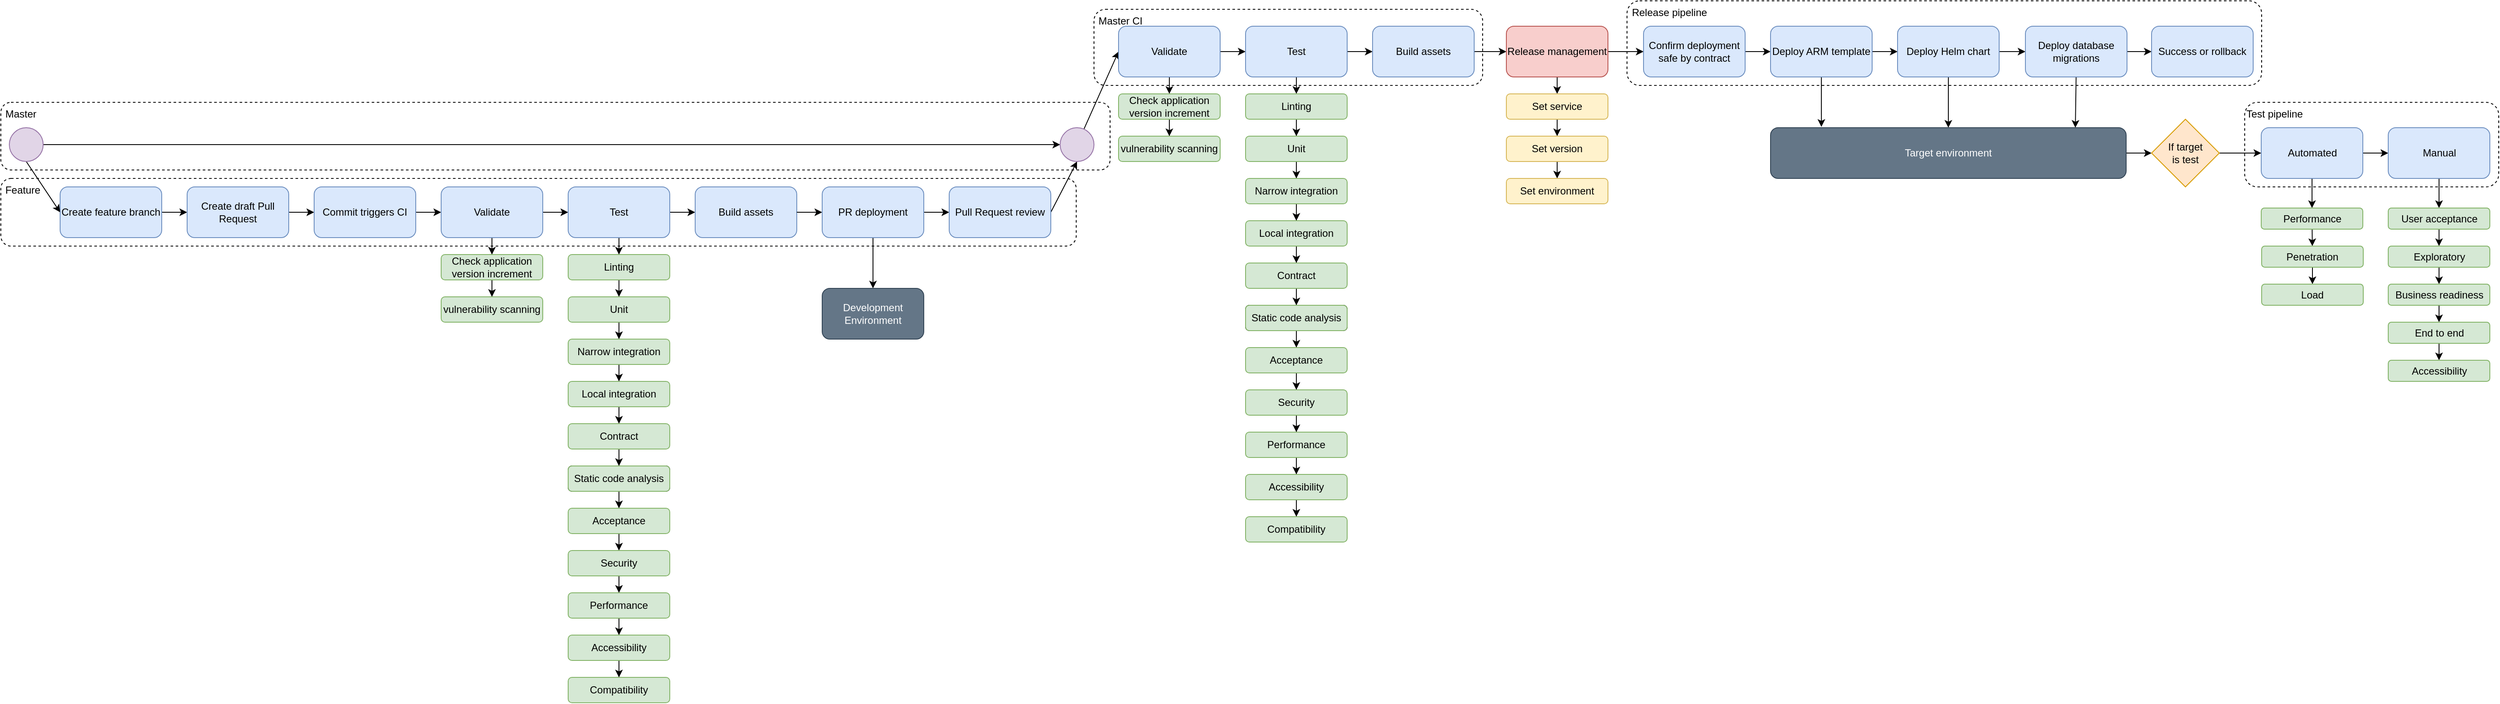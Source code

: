 <mxfile version="13.7.7" type="github">
  <diagram id="xP5_FbwwGda95Il9tesg" name="Page-1">
    <mxGraphModel dx="1422" dy="762" grid="1" gridSize="10" guides="1" tooltips="1" connect="1" arrows="1" fold="1" page="1" pageScale="1" pageWidth="827" pageHeight="1169" math="0" shadow="0">
      <root>
        <mxCell id="0" />
        <mxCell id="1" parent="0" />
        <mxCell id="5yF7ZVj6zS4VGzqPHd4T-112" value="&amp;nbsp;Release pipeline" style="rounded=1;whiteSpace=wrap;html=1;dashed=1;align=left;verticalAlign=top;" parent="1" vertex="1">
          <mxGeometry x="1930.5" y="10" width="749.5" height="100" as="geometry" />
        </mxCell>
        <mxCell id="5yF7ZVj6zS4VGzqPHd4T-63" value="&amp;nbsp;Master CI" style="rounded=1;whiteSpace=wrap;html=1;dashed=1;align=left;verticalAlign=top;" parent="1" vertex="1">
          <mxGeometry x="1301" y="20" width="459" height="90" as="geometry" />
        </mxCell>
        <mxCell id="5yF7ZVj6zS4VGzqPHd4T-53" value="&amp;nbsp;Feature" style="rounded=1;whiteSpace=wrap;html=1;horizontal=1;align=left;verticalAlign=top;dashed=1;" parent="1" vertex="1">
          <mxGeometry x="10" y="220" width="1270" height="80" as="geometry" />
        </mxCell>
        <mxCell id="5yF7ZVj6zS4VGzqPHd4T-52" value="&amp;nbsp;Master" style="rounded=1;whiteSpace=wrap;html=1;horizontal=1;align=left;verticalAlign=top;dashed=1;" parent="1" vertex="1">
          <mxGeometry x="10" y="130" width="1310" height="80" as="geometry" />
        </mxCell>
        <mxCell id="5yF7ZVj6zS4VGzqPHd4T-3" value="" style="edgeStyle=orthogonalEdgeStyle;rounded=0;orthogonalLoop=1;jettySize=auto;html=1;" parent="1" source="5yF7ZVj6zS4VGzqPHd4T-1" target="5yF7ZVj6zS4VGzqPHd4T-2" edge="1">
          <mxGeometry relative="1" as="geometry" />
        </mxCell>
        <mxCell id="5yF7ZVj6zS4VGzqPHd4T-1" value="Create feature branch" style="rounded=1;whiteSpace=wrap;html=1;fillColor=#dae8fc;strokeColor=#6c8ebf;" parent="1" vertex="1">
          <mxGeometry x="80" y="230" width="120" height="60" as="geometry" />
        </mxCell>
        <mxCell id="5yF7ZVj6zS4VGzqPHd4T-5" value="" style="edgeStyle=orthogonalEdgeStyle;rounded=0;orthogonalLoop=1;jettySize=auto;html=1;" parent="1" source="5yF7ZVj6zS4VGzqPHd4T-2" target="5yF7ZVj6zS4VGzqPHd4T-4" edge="1">
          <mxGeometry relative="1" as="geometry" />
        </mxCell>
        <mxCell id="5yF7ZVj6zS4VGzqPHd4T-2" value="Create draft Pull Request" style="rounded=1;whiteSpace=wrap;html=1;fillColor=#dae8fc;strokeColor=#6c8ebf;" parent="1" vertex="1">
          <mxGeometry x="230" y="230" width="120" height="60" as="geometry" />
        </mxCell>
        <mxCell id="5yF7ZVj6zS4VGzqPHd4T-7" value="" style="edgeStyle=orthogonalEdgeStyle;rounded=0;orthogonalLoop=1;jettySize=auto;html=1;" parent="1" source="5yF7ZVj6zS4VGzqPHd4T-4" target="5yF7ZVj6zS4VGzqPHd4T-6" edge="1">
          <mxGeometry relative="1" as="geometry" />
        </mxCell>
        <mxCell id="5yF7ZVj6zS4VGzqPHd4T-4" value="Commit triggers CI" style="rounded=1;whiteSpace=wrap;html=1;fillColor=#dae8fc;strokeColor=#6c8ebf;" parent="1" vertex="1">
          <mxGeometry x="380" y="230" width="120" height="60" as="geometry" />
        </mxCell>
        <mxCell id="5yF7ZVj6zS4VGzqPHd4T-9" value="" style="edgeStyle=orthogonalEdgeStyle;rounded=0;orthogonalLoop=1;jettySize=auto;html=1;" parent="1" source="5yF7ZVj6zS4VGzqPHd4T-6" target="5yF7ZVj6zS4VGzqPHd4T-8" edge="1">
          <mxGeometry relative="1" as="geometry" />
        </mxCell>
        <mxCell id="5yF7ZVj6zS4VGzqPHd4T-15" value="" style="edgeStyle=orthogonalEdgeStyle;rounded=0;orthogonalLoop=1;jettySize=auto;html=1;" parent="1" source="5yF7ZVj6zS4VGzqPHd4T-6" target="5yF7ZVj6zS4VGzqPHd4T-14" edge="1">
          <mxGeometry relative="1" as="geometry" />
        </mxCell>
        <mxCell id="5yF7ZVj6zS4VGzqPHd4T-6" value="Validate" style="rounded=1;whiteSpace=wrap;html=1;fillColor=#dae8fc;strokeColor=#6c8ebf;" parent="1" vertex="1">
          <mxGeometry x="530" y="230" width="120" height="60" as="geometry" />
        </mxCell>
        <mxCell id="5yF7ZVj6zS4VGzqPHd4T-11" value="" style="edgeStyle=orthogonalEdgeStyle;rounded=0;orthogonalLoop=1;jettySize=auto;html=1;" parent="1" source="5yF7ZVj6zS4VGzqPHd4T-8" target="5yF7ZVj6zS4VGzqPHd4T-10" edge="1">
          <mxGeometry relative="1" as="geometry" />
        </mxCell>
        <mxCell id="5yF7ZVj6zS4VGzqPHd4T-8" value="Check application version increment" style="rounded=1;whiteSpace=wrap;html=1;fillColor=#d5e8d4;strokeColor=#82b366;" parent="1" vertex="1">
          <mxGeometry x="530" y="310" width="120" height="30" as="geometry" />
        </mxCell>
        <mxCell id="5yF7ZVj6zS4VGzqPHd4T-10" value="vulnerability scanning" style="rounded=1;whiteSpace=wrap;html=1;fillColor=#d5e8d4;strokeColor=#82b366;" parent="1" vertex="1">
          <mxGeometry x="530" y="360" width="120" height="30" as="geometry" />
        </mxCell>
        <mxCell id="5yF7ZVj6zS4VGzqPHd4T-17" value="" style="edgeStyle=orthogonalEdgeStyle;rounded=0;orthogonalLoop=1;jettySize=auto;html=1;" parent="1" source="5yF7ZVj6zS4VGzqPHd4T-14" target="5yF7ZVj6zS4VGzqPHd4T-16" edge="1">
          <mxGeometry relative="1" as="geometry" />
        </mxCell>
        <mxCell id="5yF7ZVj6zS4VGzqPHd4T-39" value="" style="edgeStyle=orthogonalEdgeStyle;rounded=0;orthogonalLoop=1;jettySize=auto;html=1;" parent="1" source="5yF7ZVj6zS4VGzqPHd4T-14" target="5yF7ZVj6zS4VGzqPHd4T-38" edge="1">
          <mxGeometry relative="1" as="geometry" />
        </mxCell>
        <mxCell id="5yF7ZVj6zS4VGzqPHd4T-14" value="Test" style="rounded=1;whiteSpace=wrap;html=1;fillColor=#dae8fc;strokeColor=#6c8ebf;" parent="1" vertex="1">
          <mxGeometry x="680" y="230" width="120" height="60" as="geometry" />
        </mxCell>
        <mxCell id="5yF7ZVj6zS4VGzqPHd4T-19" value="" style="edgeStyle=orthogonalEdgeStyle;rounded=0;orthogonalLoop=1;jettySize=auto;html=1;" parent="1" source="5yF7ZVj6zS4VGzqPHd4T-16" target="5yF7ZVj6zS4VGzqPHd4T-18" edge="1">
          <mxGeometry relative="1" as="geometry" />
        </mxCell>
        <mxCell id="5yF7ZVj6zS4VGzqPHd4T-16" value="Linting" style="rounded=1;whiteSpace=wrap;html=1;fillColor=#d5e8d4;strokeColor=#82b366;" parent="1" vertex="1">
          <mxGeometry x="680" y="310" width="120" height="30" as="geometry" />
        </mxCell>
        <mxCell id="5yF7ZVj6zS4VGzqPHd4T-21" value="" style="edgeStyle=orthogonalEdgeStyle;rounded=0;orthogonalLoop=1;jettySize=auto;html=1;" parent="1" source="5yF7ZVj6zS4VGzqPHd4T-18" target="5yF7ZVj6zS4VGzqPHd4T-20" edge="1">
          <mxGeometry relative="1" as="geometry" />
        </mxCell>
        <mxCell id="5yF7ZVj6zS4VGzqPHd4T-18" value="Unit" style="rounded=1;whiteSpace=wrap;html=1;fillColor=#d5e8d4;strokeColor=#82b366;" parent="1" vertex="1">
          <mxGeometry x="680" y="360" width="120" height="30" as="geometry" />
        </mxCell>
        <mxCell id="5yF7ZVj6zS4VGzqPHd4T-23" value="" style="edgeStyle=orthogonalEdgeStyle;rounded=0;orthogonalLoop=1;jettySize=auto;html=1;" parent="1" source="5yF7ZVj6zS4VGzqPHd4T-20" target="5yF7ZVj6zS4VGzqPHd4T-22" edge="1">
          <mxGeometry relative="1" as="geometry" />
        </mxCell>
        <mxCell id="5yF7ZVj6zS4VGzqPHd4T-20" value="Narrow integration" style="rounded=1;whiteSpace=wrap;html=1;fillColor=#d5e8d4;strokeColor=#82b366;" parent="1" vertex="1">
          <mxGeometry x="680" y="410" width="120" height="30" as="geometry" />
        </mxCell>
        <mxCell id="5yF7ZVj6zS4VGzqPHd4T-25" value="" style="edgeStyle=orthogonalEdgeStyle;rounded=0;orthogonalLoop=1;jettySize=auto;html=1;" parent="1" source="5yF7ZVj6zS4VGzqPHd4T-22" target="5yF7ZVj6zS4VGzqPHd4T-24" edge="1">
          <mxGeometry relative="1" as="geometry" />
        </mxCell>
        <mxCell id="5yF7ZVj6zS4VGzqPHd4T-22" value="Local integration" style="rounded=1;whiteSpace=wrap;html=1;fillColor=#d5e8d4;strokeColor=#82b366;" parent="1" vertex="1">
          <mxGeometry x="680" y="460" width="120" height="30" as="geometry" />
        </mxCell>
        <mxCell id="5yF7ZVj6zS4VGzqPHd4T-27" value="" style="edgeStyle=orthogonalEdgeStyle;rounded=0;orthogonalLoop=1;jettySize=auto;html=1;" parent="1" source="5yF7ZVj6zS4VGzqPHd4T-24" target="5yF7ZVj6zS4VGzqPHd4T-26" edge="1">
          <mxGeometry relative="1" as="geometry" />
        </mxCell>
        <mxCell id="5yF7ZVj6zS4VGzqPHd4T-24" value="Contract" style="rounded=1;whiteSpace=wrap;html=1;fillColor=#d5e8d4;strokeColor=#82b366;" parent="1" vertex="1">
          <mxGeometry x="680" y="510" width="120" height="30" as="geometry" />
        </mxCell>
        <mxCell id="5yF7ZVj6zS4VGzqPHd4T-29" value="" style="edgeStyle=orthogonalEdgeStyle;rounded=0;orthogonalLoop=1;jettySize=auto;html=1;" parent="1" source="5yF7ZVj6zS4VGzqPHd4T-26" target="5yF7ZVj6zS4VGzqPHd4T-28" edge="1">
          <mxGeometry relative="1" as="geometry" />
        </mxCell>
        <mxCell id="5yF7ZVj6zS4VGzqPHd4T-26" value="Static code analysis" style="rounded=1;whiteSpace=wrap;html=1;" parent="1" vertex="1">
          <mxGeometry x="680" y="560" width="120" height="30" as="geometry" />
        </mxCell>
        <mxCell id="5yF7ZVj6zS4VGzqPHd4T-31" value="" style="edgeStyle=orthogonalEdgeStyle;rounded=0;orthogonalLoop=1;jettySize=auto;html=1;" parent="1" source="5yF7ZVj6zS4VGzqPHd4T-28" target="5yF7ZVj6zS4VGzqPHd4T-30" edge="1">
          <mxGeometry relative="1" as="geometry" />
        </mxCell>
        <mxCell id="5yF7ZVj6zS4VGzqPHd4T-28" value="Acceptance" style="rounded=1;whiteSpace=wrap;html=1;fillColor=#d5e8d4;strokeColor=#82b366;" parent="1" vertex="1">
          <mxGeometry x="680" y="610" width="120" height="30" as="geometry" />
        </mxCell>
        <mxCell id="5yF7ZVj6zS4VGzqPHd4T-33" value="" style="edgeStyle=orthogonalEdgeStyle;rounded=0;orthogonalLoop=1;jettySize=auto;html=1;" parent="1" source="5yF7ZVj6zS4VGzqPHd4T-30" target="5yF7ZVj6zS4VGzqPHd4T-32" edge="1">
          <mxGeometry relative="1" as="geometry" />
        </mxCell>
        <mxCell id="5yF7ZVj6zS4VGzqPHd4T-30" value="Security" style="rounded=1;whiteSpace=wrap;html=1;fillColor=#d5e8d4;strokeColor=#82b366;" parent="1" vertex="1">
          <mxGeometry x="680" y="660" width="120" height="30" as="geometry" />
        </mxCell>
        <mxCell id="5yF7ZVj6zS4VGzqPHd4T-35" value="" style="edgeStyle=orthogonalEdgeStyle;rounded=0;orthogonalLoop=1;jettySize=auto;html=1;" parent="1" source="5yF7ZVj6zS4VGzqPHd4T-32" target="5yF7ZVj6zS4VGzqPHd4T-34" edge="1">
          <mxGeometry relative="1" as="geometry" />
        </mxCell>
        <mxCell id="5yF7ZVj6zS4VGzqPHd4T-32" value="Performance" style="rounded=1;whiteSpace=wrap;html=1;fillColor=#d5e8d4;strokeColor=#82b366;" parent="1" vertex="1">
          <mxGeometry x="680" y="710" width="120" height="30" as="geometry" />
        </mxCell>
        <mxCell id="5yF7ZVj6zS4VGzqPHd4T-37" value="" style="edgeStyle=orthogonalEdgeStyle;rounded=0;orthogonalLoop=1;jettySize=auto;html=1;" parent="1" source="5yF7ZVj6zS4VGzqPHd4T-34" target="5yF7ZVj6zS4VGzqPHd4T-36" edge="1">
          <mxGeometry relative="1" as="geometry" />
        </mxCell>
        <mxCell id="5yF7ZVj6zS4VGzqPHd4T-34" value="Accessibility" style="rounded=1;whiteSpace=wrap;html=1;fillColor=#d5e8d4;strokeColor=#82b366;" parent="1" vertex="1">
          <mxGeometry x="680" y="760" width="120" height="30" as="geometry" />
        </mxCell>
        <mxCell id="5yF7ZVj6zS4VGzqPHd4T-36" value="Compatibility" style="rounded=1;whiteSpace=wrap;html=1;fillColor=#d5e8d4;strokeColor=#82b366;" parent="1" vertex="1">
          <mxGeometry x="680" y="810" width="120" height="30" as="geometry" />
        </mxCell>
        <mxCell id="5yF7ZVj6zS4VGzqPHd4T-38" value="Build assets" style="rounded=1;whiteSpace=wrap;html=1;fillColor=#dae8fc;strokeColor=#6c8ebf;" parent="1" vertex="1">
          <mxGeometry x="830" y="230" width="120" height="60" as="geometry" />
        </mxCell>
        <mxCell id="5yF7ZVj6zS4VGzqPHd4T-43" value="" style="edgeStyle=orthogonalEdgeStyle;rounded=0;orthogonalLoop=1;jettySize=auto;html=1;" parent="1" source="5yF7ZVj6zS4VGzqPHd4T-38" target="5yF7ZVj6zS4VGzqPHd4T-42" edge="1">
          <mxGeometry relative="1" as="geometry">
            <mxPoint x="1100" y="260" as="sourcePoint" />
          </mxGeometry>
        </mxCell>
        <mxCell id="5yF7ZVj6zS4VGzqPHd4T-45" value="" style="edgeStyle=orthogonalEdgeStyle;rounded=0;orthogonalLoop=1;jettySize=auto;html=1;" parent="1" source="5yF7ZVj6zS4VGzqPHd4T-42" target="5yF7ZVj6zS4VGzqPHd4T-44" edge="1">
          <mxGeometry relative="1" as="geometry" />
        </mxCell>
        <mxCell id="5yF7ZVj6zS4VGzqPHd4T-92" value="" style="edgeStyle=none;rounded=0;orthogonalLoop=1;jettySize=auto;html=1;" parent="1" source="5yF7ZVj6zS4VGzqPHd4T-42" target="5yF7ZVj6zS4VGzqPHd4T-91" edge="1">
          <mxGeometry relative="1" as="geometry" />
        </mxCell>
        <mxCell id="5yF7ZVj6zS4VGzqPHd4T-42" value="PR deployment" style="rounded=1;whiteSpace=wrap;html=1;fillColor=#dae8fc;strokeColor=#6c8ebf;" parent="1" vertex="1">
          <mxGeometry x="980" y="230" width="120" height="60" as="geometry" />
        </mxCell>
        <mxCell id="5yF7ZVj6zS4VGzqPHd4T-51" style="edgeStyle=none;rounded=0;orthogonalLoop=1;jettySize=auto;html=1;entryX=0.5;entryY=1;entryDx=0;entryDy=0;exitX=1;exitY=0.5;exitDx=0;exitDy=0;" parent="1" source="5yF7ZVj6zS4VGzqPHd4T-44" target="5yF7ZVj6zS4VGzqPHd4T-48" edge="1">
          <mxGeometry relative="1" as="geometry" />
        </mxCell>
        <mxCell id="5yF7ZVj6zS4VGzqPHd4T-44" value="Pull Request review" style="rounded=1;whiteSpace=wrap;html=1;fillColor=#dae8fc;strokeColor=#6c8ebf;" parent="1" vertex="1">
          <mxGeometry x="1130" y="230" width="120" height="60" as="geometry" />
        </mxCell>
        <mxCell id="5yF7ZVj6zS4VGzqPHd4T-49" style="edgeStyle=orthogonalEdgeStyle;rounded=0;orthogonalLoop=1;jettySize=auto;html=1;entryX=0;entryY=0.5;entryDx=0;entryDy=0;" parent="1" source="5yF7ZVj6zS4VGzqPHd4T-47" target="5yF7ZVj6zS4VGzqPHd4T-48" edge="1">
          <mxGeometry relative="1" as="geometry" />
        </mxCell>
        <mxCell id="5yF7ZVj6zS4VGzqPHd4T-50" style="rounded=0;orthogonalLoop=1;jettySize=auto;html=1;entryX=0;entryY=0.5;entryDx=0;entryDy=0;exitX=0.5;exitY=1;exitDx=0;exitDy=0;" parent="1" source="5yF7ZVj6zS4VGzqPHd4T-47" target="5yF7ZVj6zS4VGzqPHd4T-1" edge="1">
          <mxGeometry relative="1" as="geometry" />
        </mxCell>
        <mxCell id="5yF7ZVj6zS4VGzqPHd4T-47" value="" style="ellipse;whiteSpace=wrap;html=1;aspect=fixed;fillColor=#e1d5e7;strokeColor=#9673a6;" parent="1" vertex="1">
          <mxGeometry x="20" y="160" width="40" height="40" as="geometry" />
        </mxCell>
        <mxCell id="5yF7ZVj6zS4VGzqPHd4T-62" style="edgeStyle=none;rounded=0;orthogonalLoop=1;jettySize=auto;html=1;entryX=0;entryY=0.5;entryDx=0;entryDy=0;" parent="1" source="5yF7ZVj6zS4VGzqPHd4T-48" target="5yF7ZVj6zS4VGzqPHd4T-55" edge="1">
          <mxGeometry relative="1" as="geometry" />
        </mxCell>
        <mxCell id="5yF7ZVj6zS4VGzqPHd4T-48" value="" style="ellipse;whiteSpace=wrap;html=1;aspect=fixed;fillColor=#e1d5e7;strokeColor=#9673a6;" parent="1" vertex="1">
          <mxGeometry x="1261" y="160" width="40" height="40" as="geometry" />
        </mxCell>
        <mxCell id="5yF7ZVj6zS4VGzqPHd4T-54" value="Static code analysis" style="rounded=1;whiteSpace=wrap;html=1;fillColor=#d5e8d4;strokeColor=#82b366;" parent="1" vertex="1">
          <mxGeometry x="680" y="560" width="120" height="30" as="geometry" />
        </mxCell>
        <mxCell id="5yF7ZVj6zS4VGzqPHd4T-59" value="" style="edgeStyle=none;rounded=0;orthogonalLoop=1;jettySize=auto;html=1;" parent="1" source="5yF7ZVj6zS4VGzqPHd4T-55" target="5yF7ZVj6zS4VGzqPHd4T-56" edge="1">
          <mxGeometry relative="1" as="geometry" />
        </mxCell>
        <mxCell id="5yF7ZVj6zS4VGzqPHd4T-90" value="" style="edgeStyle=none;rounded=0;orthogonalLoop=1;jettySize=auto;html=1;entryX=0.5;entryY=0;entryDx=0;entryDy=0;" parent="1" source="5yF7ZVj6zS4VGzqPHd4T-55" target="5yF7ZVj6zS4VGzqPHd4T-65" edge="1">
          <mxGeometry relative="1" as="geometry" />
        </mxCell>
        <mxCell id="5yF7ZVj6zS4VGzqPHd4T-55" value="Validate" style="rounded=1;whiteSpace=wrap;html=1;fillColor=#dae8fc;strokeColor=#6c8ebf;" parent="1" vertex="1">
          <mxGeometry x="1330" y="40" width="120" height="60" as="geometry" />
        </mxCell>
        <mxCell id="5yF7ZVj6zS4VGzqPHd4T-60" value="" style="edgeStyle=none;rounded=0;orthogonalLoop=1;jettySize=auto;html=1;" parent="1" source="5yF7ZVj6zS4VGzqPHd4T-56" target="5yF7ZVj6zS4VGzqPHd4T-57" edge="1">
          <mxGeometry relative="1" as="geometry" />
        </mxCell>
        <mxCell id="5yF7ZVj6zS4VGzqPHd4T-89" value="" style="edgeStyle=none;rounded=0;orthogonalLoop=1;jettySize=auto;html=1;entryX=0.5;entryY=0;entryDx=0;entryDy=0;" parent="1" source="5yF7ZVj6zS4VGzqPHd4T-56" target="5yF7ZVj6zS4VGzqPHd4T-68" edge="1">
          <mxGeometry relative="1" as="geometry" />
        </mxCell>
        <mxCell id="5yF7ZVj6zS4VGzqPHd4T-56" value="Test" style="rounded=1;whiteSpace=wrap;html=1;fillColor=#dae8fc;strokeColor=#6c8ebf;" parent="1" vertex="1">
          <mxGeometry x="1480" y="40" width="120" height="60" as="geometry" />
        </mxCell>
        <mxCell id="5yF7ZVj6zS4VGzqPHd4T-95" value="" style="edgeStyle=none;rounded=0;orthogonalLoop=1;jettySize=auto;html=1;" parent="1" source="5yF7ZVj6zS4VGzqPHd4T-57" target="5yF7ZVj6zS4VGzqPHd4T-94" edge="1">
          <mxGeometry relative="1" as="geometry" />
        </mxCell>
        <mxCell id="5yF7ZVj6zS4VGzqPHd4T-57" value="Build assets" style="rounded=1;whiteSpace=wrap;html=1;fillColor=#dae8fc;strokeColor=#6c8ebf;" parent="1" vertex="1">
          <mxGeometry x="1630" y="40" width="120" height="60" as="geometry" />
        </mxCell>
        <mxCell id="5yF7ZVj6zS4VGzqPHd4T-64" value="" style="edgeStyle=orthogonalEdgeStyle;rounded=0;orthogonalLoop=1;jettySize=auto;html=1;" parent="1" source="5yF7ZVj6zS4VGzqPHd4T-65" target="5yF7ZVj6zS4VGzqPHd4T-66" edge="1">
          <mxGeometry relative="1" as="geometry" />
        </mxCell>
        <mxCell id="5yF7ZVj6zS4VGzqPHd4T-65" value="Check application version increment" style="rounded=1;whiteSpace=wrap;html=1;fillColor=#d5e8d4;strokeColor=#82b366;" parent="1" vertex="1">
          <mxGeometry x="1330" y="120" width="120" height="30" as="geometry" />
        </mxCell>
        <mxCell id="5yF7ZVj6zS4VGzqPHd4T-66" value="vulnerability scanning" style="rounded=1;whiteSpace=wrap;html=1;fillColor=#d5e8d4;strokeColor=#82b366;" parent="1" vertex="1">
          <mxGeometry x="1330" y="170" width="120" height="30" as="geometry" />
        </mxCell>
        <mxCell id="5yF7ZVj6zS4VGzqPHd4T-67" value="" style="edgeStyle=orthogonalEdgeStyle;rounded=0;orthogonalLoop=1;jettySize=auto;html=1;" parent="1" source="5yF7ZVj6zS4VGzqPHd4T-68" target="5yF7ZVj6zS4VGzqPHd4T-70" edge="1">
          <mxGeometry relative="1" as="geometry" />
        </mxCell>
        <mxCell id="5yF7ZVj6zS4VGzqPHd4T-68" value="Linting" style="rounded=1;whiteSpace=wrap;html=1;fillColor=#d5e8d4;strokeColor=#82b366;" parent="1" vertex="1">
          <mxGeometry x="1480" y="120" width="120" height="30" as="geometry" />
        </mxCell>
        <mxCell id="5yF7ZVj6zS4VGzqPHd4T-69" value="" style="edgeStyle=orthogonalEdgeStyle;rounded=0;orthogonalLoop=1;jettySize=auto;html=1;" parent="1" source="5yF7ZVj6zS4VGzqPHd4T-70" target="5yF7ZVj6zS4VGzqPHd4T-72" edge="1">
          <mxGeometry relative="1" as="geometry" />
        </mxCell>
        <mxCell id="5yF7ZVj6zS4VGzqPHd4T-70" value="Unit" style="rounded=1;whiteSpace=wrap;html=1;fillColor=#d5e8d4;strokeColor=#82b366;" parent="1" vertex="1">
          <mxGeometry x="1480" y="170" width="120" height="30" as="geometry" />
        </mxCell>
        <mxCell id="5yF7ZVj6zS4VGzqPHd4T-71" value="" style="edgeStyle=orthogonalEdgeStyle;rounded=0;orthogonalLoop=1;jettySize=auto;html=1;" parent="1" source="5yF7ZVj6zS4VGzqPHd4T-72" target="5yF7ZVj6zS4VGzqPHd4T-74" edge="1">
          <mxGeometry relative="1" as="geometry" />
        </mxCell>
        <mxCell id="5yF7ZVj6zS4VGzqPHd4T-72" value="Narrow integration" style="rounded=1;whiteSpace=wrap;html=1;fillColor=#d5e8d4;strokeColor=#82b366;" parent="1" vertex="1">
          <mxGeometry x="1480" y="220" width="120" height="30" as="geometry" />
        </mxCell>
        <mxCell id="5yF7ZVj6zS4VGzqPHd4T-73" value="" style="edgeStyle=orthogonalEdgeStyle;rounded=0;orthogonalLoop=1;jettySize=auto;html=1;" parent="1" source="5yF7ZVj6zS4VGzqPHd4T-74" target="5yF7ZVj6zS4VGzqPHd4T-76" edge="1">
          <mxGeometry relative="1" as="geometry" />
        </mxCell>
        <mxCell id="5yF7ZVj6zS4VGzqPHd4T-74" value="Local integration" style="rounded=1;whiteSpace=wrap;html=1;fillColor=#d5e8d4;strokeColor=#82b366;" parent="1" vertex="1">
          <mxGeometry x="1480" y="270" width="120" height="30" as="geometry" />
        </mxCell>
        <mxCell id="5yF7ZVj6zS4VGzqPHd4T-75" value="" style="edgeStyle=orthogonalEdgeStyle;rounded=0;orthogonalLoop=1;jettySize=auto;html=1;" parent="1" source="5yF7ZVj6zS4VGzqPHd4T-76" target="5yF7ZVj6zS4VGzqPHd4T-78" edge="1">
          <mxGeometry relative="1" as="geometry" />
        </mxCell>
        <mxCell id="5yF7ZVj6zS4VGzqPHd4T-76" value="Contract" style="rounded=1;whiteSpace=wrap;html=1;fillColor=#d5e8d4;strokeColor=#82b366;" parent="1" vertex="1">
          <mxGeometry x="1480" y="320" width="120" height="30" as="geometry" />
        </mxCell>
        <mxCell id="5yF7ZVj6zS4VGzqPHd4T-77" value="" style="edgeStyle=orthogonalEdgeStyle;rounded=0;orthogonalLoop=1;jettySize=auto;html=1;" parent="1" source="5yF7ZVj6zS4VGzqPHd4T-78" target="5yF7ZVj6zS4VGzqPHd4T-80" edge="1">
          <mxGeometry relative="1" as="geometry" />
        </mxCell>
        <mxCell id="5yF7ZVj6zS4VGzqPHd4T-78" value="Static code analysis" style="rounded=1;whiteSpace=wrap;html=1;" parent="1" vertex="1">
          <mxGeometry x="1480" y="370" width="120" height="30" as="geometry" />
        </mxCell>
        <mxCell id="5yF7ZVj6zS4VGzqPHd4T-79" value="" style="edgeStyle=orthogonalEdgeStyle;rounded=0;orthogonalLoop=1;jettySize=auto;html=1;" parent="1" source="5yF7ZVj6zS4VGzqPHd4T-80" target="5yF7ZVj6zS4VGzqPHd4T-82" edge="1">
          <mxGeometry relative="1" as="geometry" />
        </mxCell>
        <mxCell id="5yF7ZVj6zS4VGzqPHd4T-80" value="Acceptance" style="rounded=1;whiteSpace=wrap;html=1;fillColor=#d5e8d4;strokeColor=#82b366;" parent="1" vertex="1">
          <mxGeometry x="1480" y="420" width="120" height="30" as="geometry" />
        </mxCell>
        <mxCell id="5yF7ZVj6zS4VGzqPHd4T-81" value="" style="edgeStyle=orthogonalEdgeStyle;rounded=0;orthogonalLoop=1;jettySize=auto;html=1;" parent="1" source="5yF7ZVj6zS4VGzqPHd4T-82" target="5yF7ZVj6zS4VGzqPHd4T-84" edge="1">
          <mxGeometry relative="1" as="geometry" />
        </mxCell>
        <mxCell id="5yF7ZVj6zS4VGzqPHd4T-82" value="Security" style="rounded=1;whiteSpace=wrap;html=1;fillColor=#d5e8d4;strokeColor=#82b366;" parent="1" vertex="1">
          <mxGeometry x="1480" y="470" width="120" height="30" as="geometry" />
        </mxCell>
        <mxCell id="5yF7ZVj6zS4VGzqPHd4T-83" value="" style="edgeStyle=orthogonalEdgeStyle;rounded=0;orthogonalLoop=1;jettySize=auto;html=1;" parent="1" source="5yF7ZVj6zS4VGzqPHd4T-84" target="5yF7ZVj6zS4VGzqPHd4T-86" edge="1">
          <mxGeometry relative="1" as="geometry" />
        </mxCell>
        <mxCell id="5yF7ZVj6zS4VGzqPHd4T-84" value="Performance" style="rounded=1;whiteSpace=wrap;html=1;fillColor=#d5e8d4;strokeColor=#82b366;" parent="1" vertex="1">
          <mxGeometry x="1480" y="520" width="120" height="30" as="geometry" />
        </mxCell>
        <mxCell id="5yF7ZVj6zS4VGzqPHd4T-85" value="" style="edgeStyle=orthogonalEdgeStyle;rounded=0;orthogonalLoop=1;jettySize=auto;html=1;" parent="1" source="5yF7ZVj6zS4VGzqPHd4T-86" target="5yF7ZVj6zS4VGzqPHd4T-87" edge="1">
          <mxGeometry relative="1" as="geometry" />
        </mxCell>
        <mxCell id="5yF7ZVj6zS4VGzqPHd4T-86" value="Accessibility" style="rounded=1;whiteSpace=wrap;html=1;fillColor=#d5e8d4;strokeColor=#82b366;" parent="1" vertex="1">
          <mxGeometry x="1480" y="570" width="120" height="30" as="geometry" />
        </mxCell>
        <mxCell id="5yF7ZVj6zS4VGzqPHd4T-87" value="Compatibility" style="rounded=1;whiteSpace=wrap;html=1;fillColor=#d5e8d4;strokeColor=#82b366;" parent="1" vertex="1">
          <mxGeometry x="1480" y="620" width="120" height="30" as="geometry" />
        </mxCell>
        <mxCell id="5yF7ZVj6zS4VGzqPHd4T-88" value="Static code analysis" style="rounded=1;whiteSpace=wrap;html=1;fillColor=#d5e8d4;strokeColor=#82b366;" parent="1" vertex="1">
          <mxGeometry x="1480" y="370" width="120" height="30" as="geometry" />
        </mxCell>
        <mxCell id="5yF7ZVj6zS4VGzqPHd4T-91" value="Development Environment" style="rounded=1;whiteSpace=wrap;html=1;align=center;fillColor=#647687;strokeColor=#314354;fontColor=#ffffff;" parent="1" vertex="1">
          <mxGeometry x="980" y="350" width="120" height="60" as="geometry" />
        </mxCell>
        <mxCell id="5yF7ZVj6zS4VGzqPHd4T-97" value="" style="edgeStyle=none;rounded=0;orthogonalLoop=1;jettySize=auto;html=1;" parent="1" source="5yF7ZVj6zS4VGzqPHd4T-94" target="5yF7ZVj6zS4VGzqPHd4T-96" edge="1">
          <mxGeometry relative="1" as="geometry" />
        </mxCell>
        <mxCell id="5yF7ZVj6zS4VGzqPHd4T-103" value="" style="edgeStyle=none;rounded=0;orthogonalLoop=1;jettySize=auto;html=1;" parent="1" source="5yF7ZVj6zS4VGzqPHd4T-94" target="5yF7ZVj6zS4VGzqPHd4T-102" edge="1">
          <mxGeometry relative="1" as="geometry" />
        </mxCell>
        <mxCell id="5yF7ZVj6zS4VGzqPHd4T-94" value="Release management" style="rounded=1;whiteSpace=wrap;html=1;fillColor=#f8cecc;strokeColor=#b85450;" parent="1" vertex="1">
          <mxGeometry x="1788" y="40" width="120" height="60" as="geometry" />
        </mxCell>
        <mxCell id="5yF7ZVj6zS4VGzqPHd4T-99" value="" style="edgeStyle=none;rounded=0;orthogonalLoop=1;jettySize=auto;html=1;" parent="1" source="5yF7ZVj6zS4VGzqPHd4T-96" target="5yF7ZVj6zS4VGzqPHd4T-98" edge="1">
          <mxGeometry relative="1" as="geometry" />
        </mxCell>
        <mxCell id="5yF7ZVj6zS4VGzqPHd4T-96" value="Set service" style="rounded=1;whiteSpace=wrap;html=1;fillColor=#fff2cc;strokeColor=#d6b656;" parent="1" vertex="1">
          <mxGeometry x="1788" y="120" width="120" height="30" as="geometry" />
        </mxCell>
        <mxCell id="5yF7ZVj6zS4VGzqPHd4T-101" value="" style="edgeStyle=none;rounded=0;orthogonalLoop=1;jettySize=auto;html=1;" parent="1" source="5yF7ZVj6zS4VGzqPHd4T-98" target="5yF7ZVj6zS4VGzqPHd4T-100" edge="1">
          <mxGeometry relative="1" as="geometry" />
        </mxCell>
        <mxCell id="5yF7ZVj6zS4VGzqPHd4T-98" value="Set version" style="rounded=1;whiteSpace=wrap;html=1;fillColor=#fff2cc;strokeColor=#d6b656;" parent="1" vertex="1">
          <mxGeometry x="1788" y="170" width="120" height="30" as="geometry" />
        </mxCell>
        <mxCell id="5yF7ZVj6zS4VGzqPHd4T-100" value="Set environment" style="rounded=1;whiteSpace=wrap;html=1;fillColor=#fff2cc;strokeColor=#d6b656;" parent="1" vertex="1">
          <mxGeometry x="1788" y="220" width="120" height="30" as="geometry" />
        </mxCell>
        <mxCell id="5yF7ZVj6zS4VGzqPHd4T-105" value="" style="edgeStyle=none;rounded=0;orthogonalLoop=1;jettySize=auto;html=1;" parent="1" source="5yF7ZVj6zS4VGzqPHd4T-102" target="5yF7ZVj6zS4VGzqPHd4T-104" edge="1">
          <mxGeometry relative="1" as="geometry" />
        </mxCell>
        <mxCell id="5yF7ZVj6zS4VGzqPHd4T-102" value="Confirm deployment safe by contract" style="rounded=1;whiteSpace=wrap;html=1;fillColor=#dae8fc;strokeColor=#6c8ebf;" parent="1" vertex="1">
          <mxGeometry x="1950" y="40" width="120" height="60" as="geometry" />
        </mxCell>
        <mxCell id="5yF7ZVj6zS4VGzqPHd4T-107" value="" style="edgeStyle=none;rounded=0;orthogonalLoop=1;jettySize=auto;html=1;" parent="1" source="5yF7ZVj6zS4VGzqPHd4T-104" target="5yF7ZVj6zS4VGzqPHd4T-106" edge="1">
          <mxGeometry relative="1" as="geometry" />
        </mxCell>
        <mxCell id="5yF7ZVj6zS4VGzqPHd4T-114" style="edgeStyle=none;rounded=0;orthogonalLoop=1;jettySize=auto;html=1;entryX=0.143;entryY=-0.017;entryDx=0;entryDy=0;entryPerimeter=0;" parent="1" source="5yF7ZVj6zS4VGzqPHd4T-104" target="5yF7ZVj6zS4VGzqPHd4T-113" edge="1">
          <mxGeometry relative="1" as="geometry">
            <mxPoint x="2160" y="149" as="targetPoint" />
          </mxGeometry>
        </mxCell>
        <mxCell id="5yF7ZVj6zS4VGzqPHd4T-104" value="Deploy ARM template" style="rounded=1;whiteSpace=wrap;html=1;fillColor=#dae8fc;strokeColor=#6c8ebf;" parent="1" vertex="1">
          <mxGeometry x="2100" y="40" width="120" height="60" as="geometry" />
        </mxCell>
        <mxCell id="5yF7ZVj6zS4VGzqPHd4T-109" value="" style="edgeStyle=none;rounded=0;orthogonalLoop=1;jettySize=auto;html=1;" parent="1" source="5yF7ZVj6zS4VGzqPHd4T-106" target="5yF7ZVj6zS4VGzqPHd4T-108" edge="1">
          <mxGeometry relative="1" as="geometry" />
        </mxCell>
        <mxCell id="5yF7ZVj6zS4VGzqPHd4T-115" value="" style="edgeStyle=none;rounded=0;orthogonalLoop=1;jettySize=auto;html=1;" parent="1" source="5yF7ZVj6zS4VGzqPHd4T-106" target="5yF7ZVj6zS4VGzqPHd4T-113" edge="1">
          <mxGeometry relative="1" as="geometry" />
        </mxCell>
        <mxCell id="5yF7ZVj6zS4VGzqPHd4T-106" value="Deploy Helm chart" style="rounded=1;whiteSpace=wrap;html=1;fillColor=#dae8fc;strokeColor=#6c8ebf;" parent="1" vertex="1">
          <mxGeometry x="2250" y="40" width="120" height="60" as="geometry" />
        </mxCell>
        <mxCell id="5yF7ZVj6zS4VGzqPHd4T-111" value="" style="edgeStyle=none;rounded=0;orthogonalLoop=1;jettySize=auto;html=1;" parent="1" source="5yF7ZVj6zS4VGzqPHd4T-108" target="5yF7ZVj6zS4VGzqPHd4T-110" edge="1">
          <mxGeometry relative="1" as="geometry" />
        </mxCell>
        <mxCell id="5yF7ZVj6zS4VGzqPHd4T-116" value="" style="edgeStyle=none;rounded=0;orthogonalLoop=1;jettySize=auto;html=1;" parent="1" edge="1">
          <mxGeometry relative="1" as="geometry">
            <mxPoint x="2460.93" y="97" as="sourcePoint" />
            <mxPoint x="2460" y="160" as="targetPoint" />
          </mxGeometry>
        </mxCell>
        <mxCell id="5yF7ZVj6zS4VGzqPHd4T-108" value="Deploy database migrations" style="rounded=1;whiteSpace=wrap;html=1;fillColor=#dae8fc;strokeColor=#6c8ebf;" parent="1" vertex="1">
          <mxGeometry x="2401" y="40" width="120" height="60" as="geometry" />
        </mxCell>
        <mxCell id="5yF7ZVj6zS4VGzqPHd4T-110" value="Success or rollback" style="rounded=1;whiteSpace=wrap;html=1;fillColor=#dae8fc;strokeColor=#6c8ebf;" parent="1" vertex="1">
          <mxGeometry x="2550" y="40" width="120" height="60" as="geometry" />
        </mxCell>
        <mxCell id="5yF7ZVj6zS4VGzqPHd4T-130" value="" style="edgeStyle=none;rounded=0;orthogonalLoop=1;jettySize=auto;html=1;" parent="1" source="5yF7ZVj6zS4VGzqPHd4T-113" target="5yF7ZVj6zS4VGzqPHd4T-129" edge="1">
          <mxGeometry relative="1" as="geometry" />
        </mxCell>
        <mxCell id="5yF7ZVj6zS4VGzqPHd4T-113" value="Target environment" style="rounded=1;whiteSpace=wrap;html=1;align=center;fillColor=#647687;strokeColor=#314354;fontColor=#ffffff;" parent="1" vertex="1">
          <mxGeometry x="2100" y="160" width="420" height="60" as="geometry" />
        </mxCell>
        <mxCell id="5yF7ZVj6zS4VGzqPHd4T-117" value="Test pipeline" style="rounded=1;whiteSpace=wrap;html=1;dashed=1;align=left;verticalAlign=top;" parent="1" vertex="1">
          <mxGeometry x="2660" y="130" width="300" height="100" as="geometry" />
        </mxCell>
        <mxCell id="5yF7ZVj6zS4VGzqPHd4T-118" value="" style="edgeStyle=none;rounded=0;orthogonalLoop=1;jettySize=auto;html=1;" parent="1" source="5yF7ZVj6zS4VGzqPHd4T-119" target="5yF7ZVj6zS4VGzqPHd4T-121" edge="1">
          <mxGeometry relative="1" as="geometry" />
        </mxCell>
        <mxCell id="5yF7ZVj6zS4VGzqPHd4T-135" value="" style="edgeStyle=none;rounded=0;orthogonalLoop=1;jettySize=auto;html=1;" parent="1" source="5yF7ZVj6zS4VGzqPHd4T-119" target="5yF7ZVj6zS4VGzqPHd4T-134" edge="1">
          <mxGeometry relative="1" as="geometry" />
        </mxCell>
        <mxCell id="5yF7ZVj6zS4VGzqPHd4T-119" value="Automated" style="rounded=1;whiteSpace=wrap;html=1;fillColor=#dae8fc;strokeColor=#6c8ebf;" parent="1" vertex="1">
          <mxGeometry x="2679.5" y="160" width="120" height="60" as="geometry" />
        </mxCell>
        <mxCell id="5yF7ZVj6zS4VGzqPHd4T-139" value="" style="edgeStyle=none;rounded=0;orthogonalLoop=1;jettySize=auto;html=1;" parent="1" source="5yF7ZVj6zS4VGzqPHd4T-121" target="5yF7ZVj6zS4VGzqPHd4T-138" edge="1">
          <mxGeometry relative="1" as="geometry" />
        </mxCell>
        <mxCell id="5yF7ZVj6zS4VGzqPHd4T-121" value="Manual" style="rounded=1;whiteSpace=wrap;html=1;fillColor=#dae8fc;strokeColor=#6c8ebf;" parent="1" vertex="1">
          <mxGeometry x="2829.5" y="160" width="120" height="60" as="geometry" />
        </mxCell>
        <mxCell id="5yF7ZVj6zS4VGzqPHd4T-131" value="" style="edgeStyle=none;rounded=0;orthogonalLoop=1;jettySize=auto;html=1;" parent="1" source="5yF7ZVj6zS4VGzqPHd4T-129" target="5yF7ZVj6zS4VGzqPHd4T-119" edge="1">
          <mxGeometry relative="1" as="geometry" />
        </mxCell>
        <mxCell id="5yF7ZVj6zS4VGzqPHd4T-129" value="If target&lt;br&gt;is test" style="rhombus;whiteSpace=wrap;html=1;align=center;fillColor=#ffe6cc;strokeColor=#d79b00;" parent="1" vertex="1">
          <mxGeometry x="2550" y="150" width="80" height="80" as="geometry" />
        </mxCell>
        <mxCell id="5yF7ZVj6zS4VGzqPHd4T-137" value="" style="edgeStyle=none;rounded=0;orthogonalLoop=1;jettySize=auto;html=1;" parent="1" source="5yF7ZVj6zS4VGzqPHd4T-134" target="5yF7ZVj6zS4VGzqPHd4T-136" edge="1">
          <mxGeometry relative="1" as="geometry" />
        </mxCell>
        <mxCell id="5yF7ZVj6zS4VGzqPHd4T-134" value="Performance" style="rounded=1;whiteSpace=wrap;html=1;fillColor=#d5e8d4;strokeColor=#82b366;" parent="1" vertex="1">
          <mxGeometry x="2679.5" y="255" width="120" height="25" as="geometry" />
        </mxCell>
        <mxCell id="5yF7ZVj6zS4VGzqPHd4T-149" value="" style="edgeStyle=none;rounded=0;orthogonalLoop=1;jettySize=auto;html=1;" parent="1" source="5yF7ZVj6zS4VGzqPHd4T-136" target="5yF7ZVj6zS4VGzqPHd4T-148" edge="1">
          <mxGeometry relative="1" as="geometry" />
        </mxCell>
        <mxCell id="5yF7ZVj6zS4VGzqPHd4T-136" value="Penetration" style="rounded=1;whiteSpace=wrap;html=1;fillColor=#d5e8d4;strokeColor=#82b366;" parent="1" vertex="1">
          <mxGeometry x="2680" y="300" width="120" height="25" as="geometry" />
        </mxCell>
        <mxCell id="5yF7ZVj6zS4VGzqPHd4T-141" value="" style="edgeStyle=none;rounded=0;orthogonalLoop=1;jettySize=auto;html=1;" parent="1" source="5yF7ZVj6zS4VGzqPHd4T-138" target="5yF7ZVj6zS4VGzqPHd4T-140" edge="1">
          <mxGeometry relative="1" as="geometry" />
        </mxCell>
        <mxCell id="5yF7ZVj6zS4VGzqPHd4T-138" value="User acceptance" style="rounded=1;whiteSpace=wrap;html=1;fillColor=#d5e8d4;strokeColor=#82b366;" parent="1" vertex="1">
          <mxGeometry x="2829.5" y="255" width="120" height="25" as="geometry" />
        </mxCell>
        <mxCell id="5yF7ZVj6zS4VGzqPHd4T-143" value="" style="edgeStyle=none;rounded=0;orthogonalLoop=1;jettySize=auto;html=1;" parent="1" source="5yF7ZVj6zS4VGzqPHd4T-140" target="5yF7ZVj6zS4VGzqPHd4T-142" edge="1">
          <mxGeometry relative="1" as="geometry" />
        </mxCell>
        <mxCell id="5yF7ZVj6zS4VGzqPHd4T-140" value="Exploratory" style="rounded=1;whiteSpace=wrap;html=1;fillColor=#d5e8d4;strokeColor=#82b366;" parent="1" vertex="1">
          <mxGeometry x="2829.5" y="300" width="120" height="25" as="geometry" />
        </mxCell>
        <mxCell id="5yF7ZVj6zS4VGzqPHd4T-145" value="" style="edgeStyle=none;rounded=0;orthogonalLoop=1;jettySize=auto;html=1;" parent="1" source="5yF7ZVj6zS4VGzqPHd4T-142" target="5yF7ZVj6zS4VGzqPHd4T-144" edge="1">
          <mxGeometry relative="1" as="geometry" />
        </mxCell>
        <mxCell id="5yF7ZVj6zS4VGzqPHd4T-142" value="Business readiness" style="rounded=1;whiteSpace=wrap;html=1;fillColor=#d5e8d4;strokeColor=#82b366;" parent="1" vertex="1">
          <mxGeometry x="2829.5" y="345" width="120" height="25" as="geometry" />
        </mxCell>
        <mxCell id="5yF7ZVj6zS4VGzqPHd4T-147" value="" style="edgeStyle=none;rounded=0;orthogonalLoop=1;jettySize=auto;html=1;" parent="1" source="5yF7ZVj6zS4VGzqPHd4T-144" target="5yF7ZVj6zS4VGzqPHd4T-146" edge="1">
          <mxGeometry relative="1" as="geometry" />
        </mxCell>
        <mxCell id="5yF7ZVj6zS4VGzqPHd4T-144" value="End to end" style="rounded=1;whiteSpace=wrap;html=1;fillColor=#d5e8d4;strokeColor=#82b366;" parent="1" vertex="1">
          <mxGeometry x="2829.5" y="390" width="120" height="25" as="geometry" />
        </mxCell>
        <mxCell id="5yF7ZVj6zS4VGzqPHd4T-146" value="Accessibility" style="rounded=1;whiteSpace=wrap;html=1;fillColor=#d5e8d4;strokeColor=#82b366;" parent="1" vertex="1">
          <mxGeometry x="2829.5" y="435" width="120" height="25" as="geometry" />
        </mxCell>
        <mxCell id="5yF7ZVj6zS4VGzqPHd4T-148" value="Load" style="rounded=1;whiteSpace=wrap;html=1;fillColor=#d5e8d4;strokeColor=#82b366;" parent="1" vertex="1">
          <mxGeometry x="2680" y="345" width="120" height="25" as="geometry" />
        </mxCell>
      </root>
    </mxGraphModel>
  </diagram>
</mxfile>
